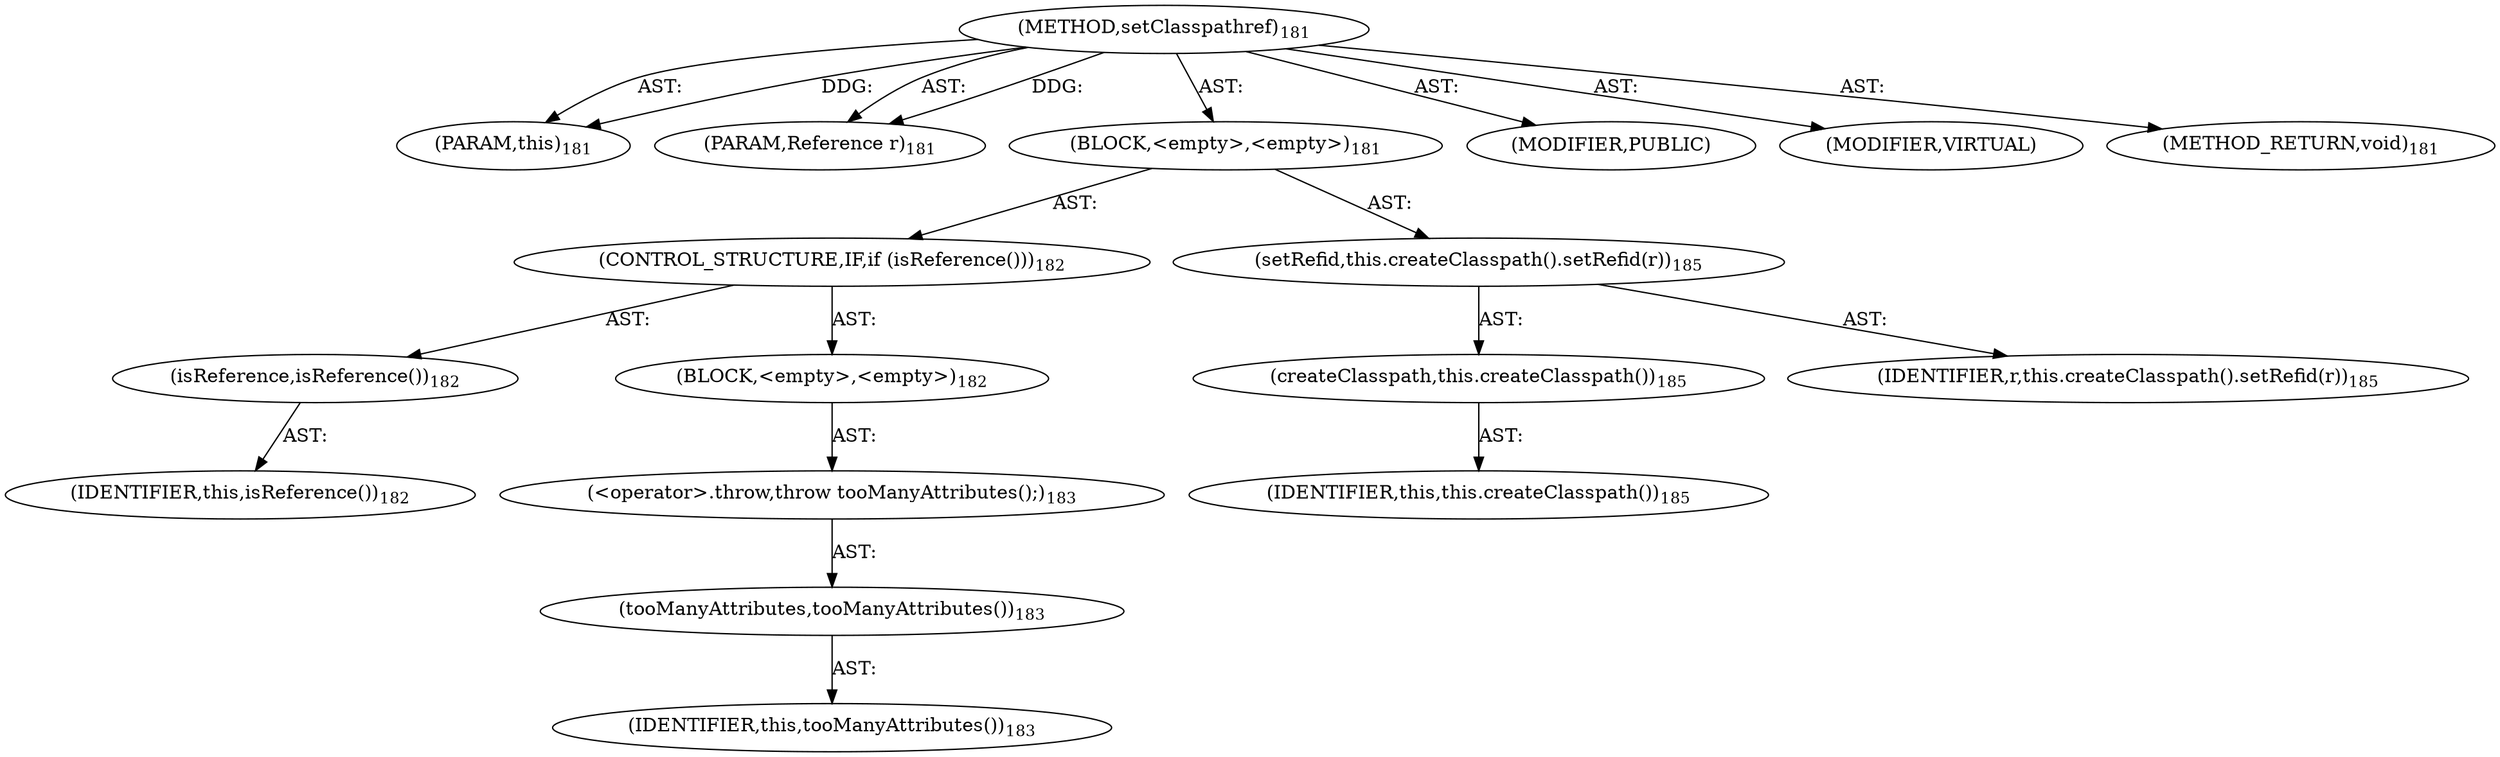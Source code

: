 digraph "setClasspathref" {  
"111669149703" [label = <(METHOD,setClasspathref)<SUB>181</SUB>> ]
"115964116996" [label = <(PARAM,this)<SUB>181</SUB>> ]
"115964117005" [label = <(PARAM,Reference r)<SUB>181</SUB>> ]
"25769803797" [label = <(BLOCK,&lt;empty&gt;,&lt;empty&gt;)<SUB>181</SUB>> ]
"47244640270" [label = <(CONTROL_STRUCTURE,IF,if (isReference()))<SUB>182</SUB>> ]
"30064771151" [label = <(isReference,isReference())<SUB>182</SUB>> ]
"68719476754" [label = <(IDENTIFIER,this,isReference())<SUB>182</SUB>> ]
"25769803798" [label = <(BLOCK,&lt;empty&gt;,&lt;empty&gt;)<SUB>182</SUB>> ]
"30064771152" [label = <(&lt;operator&gt;.throw,throw tooManyAttributes();)<SUB>183</SUB>> ]
"30064771153" [label = <(tooManyAttributes,tooManyAttributes())<SUB>183</SUB>> ]
"68719476755" [label = <(IDENTIFIER,this,tooManyAttributes())<SUB>183</SUB>> ]
"30064771154" [label = <(setRefid,this.createClasspath().setRefid(r))<SUB>185</SUB>> ]
"30064771155" [label = <(createClasspath,this.createClasspath())<SUB>185</SUB>> ]
"68719476756" [label = <(IDENTIFIER,this,this.createClasspath())<SUB>185</SUB>> ]
"68719476796" [label = <(IDENTIFIER,r,this.createClasspath().setRefid(r))<SUB>185</SUB>> ]
"133143986194" [label = <(MODIFIER,PUBLIC)> ]
"133143986195" [label = <(MODIFIER,VIRTUAL)> ]
"128849018887" [label = <(METHOD_RETURN,void)<SUB>181</SUB>> ]
  "111669149703" -> "115964116996"  [ label = "AST: "] 
  "111669149703" -> "115964117005"  [ label = "AST: "] 
  "111669149703" -> "25769803797"  [ label = "AST: "] 
  "111669149703" -> "133143986194"  [ label = "AST: "] 
  "111669149703" -> "133143986195"  [ label = "AST: "] 
  "111669149703" -> "128849018887"  [ label = "AST: "] 
  "25769803797" -> "47244640270"  [ label = "AST: "] 
  "25769803797" -> "30064771154"  [ label = "AST: "] 
  "47244640270" -> "30064771151"  [ label = "AST: "] 
  "47244640270" -> "25769803798"  [ label = "AST: "] 
  "30064771151" -> "68719476754"  [ label = "AST: "] 
  "25769803798" -> "30064771152"  [ label = "AST: "] 
  "30064771152" -> "30064771153"  [ label = "AST: "] 
  "30064771153" -> "68719476755"  [ label = "AST: "] 
  "30064771154" -> "30064771155"  [ label = "AST: "] 
  "30064771154" -> "68719476796"  [ label = "AST: "] 
  "30064771155" -> "68719476756"  [ label = "AST: "] 
  "111669149703" -> "115964116996"  [ label = "DDG: "] 
  "111669149703" -> "115964117005"  [ label = "DDG: "] 
}

